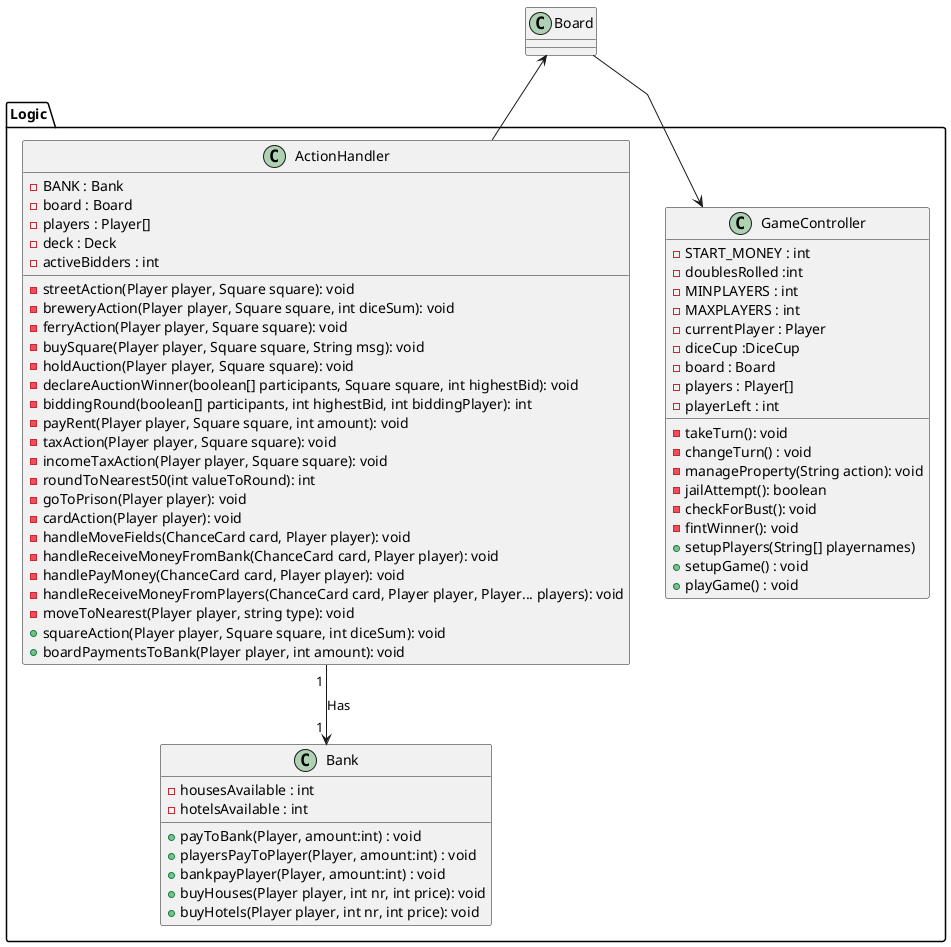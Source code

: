 @startuml
'https://plantuml.com/class-diagram

skinparam groupInheritance 2

skinparam linetype polyline
package Logic{

     class Bank {
         -housesAvailable : int
         -hotelsAvailable : int


         +payToBank(Player, amount:int) : void
         +playersPayToPlayer(Player, amount:int) : void
         +bankpayPlayer(Player, amount:int) : void
         +buyHouses(Player player, int nr, int price): void
         +buyHotels(Player player, int nr, int price): void

     }
     class ActionHandler {
         -BANK : Bank
         -board : Board
         -players : Player[]
         -deck : Deck
         -activeBidders : int


         -streetAction(Player player, Square square): void
         -breweryAction(Player player, Square square, int diceSum): void
         -ferryAction(Player player, Square square): void
         -buySquare(Player player, Square square, String msg): void
         -holdAuction(Player player, Square square): void
         -declareAuctionWinner(boolean[] participants, Square square, int highestBid): void
         -biddingRound(boolean[] participants, int highestBid, int biddingPlayer): int
         -payRent(Player player, Square square, int amount): void
         -taxAction(Player player, Square square): void
         -incomeTaxAction(Player player, Square square): void
         -roundToNearest50(int valueToRound): int
         -goToPrison(Player player): void
         -cardAction(Player player): void
         -handleMoveFields(ChanceCard card, Player player): void
         -handleReceiveMoneyFromBank(ChanceCard card, Player player): void
         -handlePayMoney(ChanceCard card, Player player): void
         -handleReceiveMoneyFromPlayers(ChanceCard card, Player player, Player... players): void
         -moveToNearest(Player player, string type): void
         +squareAction(Player player, Square square, int diceSum): void
         +boardPaymentsToBank(Player player, int amount): void





     }
     class GameController {
         -START_MONEY : int
         -doublesRolled :int
         -MINPLAYERS : int
         -MAXPLAYERS : int
         -currentPlayer : Player
         -diceCup :DiceCup
         -board : Board
         -players : Player[]
         -playerLeft : int


         -takeTurn(): void
         -changeTurn() : void
         -manageProperty(String action): void
         -jailAttempt(): boolean
         -checkForBust(): void
         -fintWinner(): void
         +setupPlayers(String[] playernames)
         +setupGame() : void
         +playGame() : void


     }
}


ActionHandler  "1 " --> "1 " Bank: Has \t
Board <-- ActionHandler
GameController <-- Board



@enduml